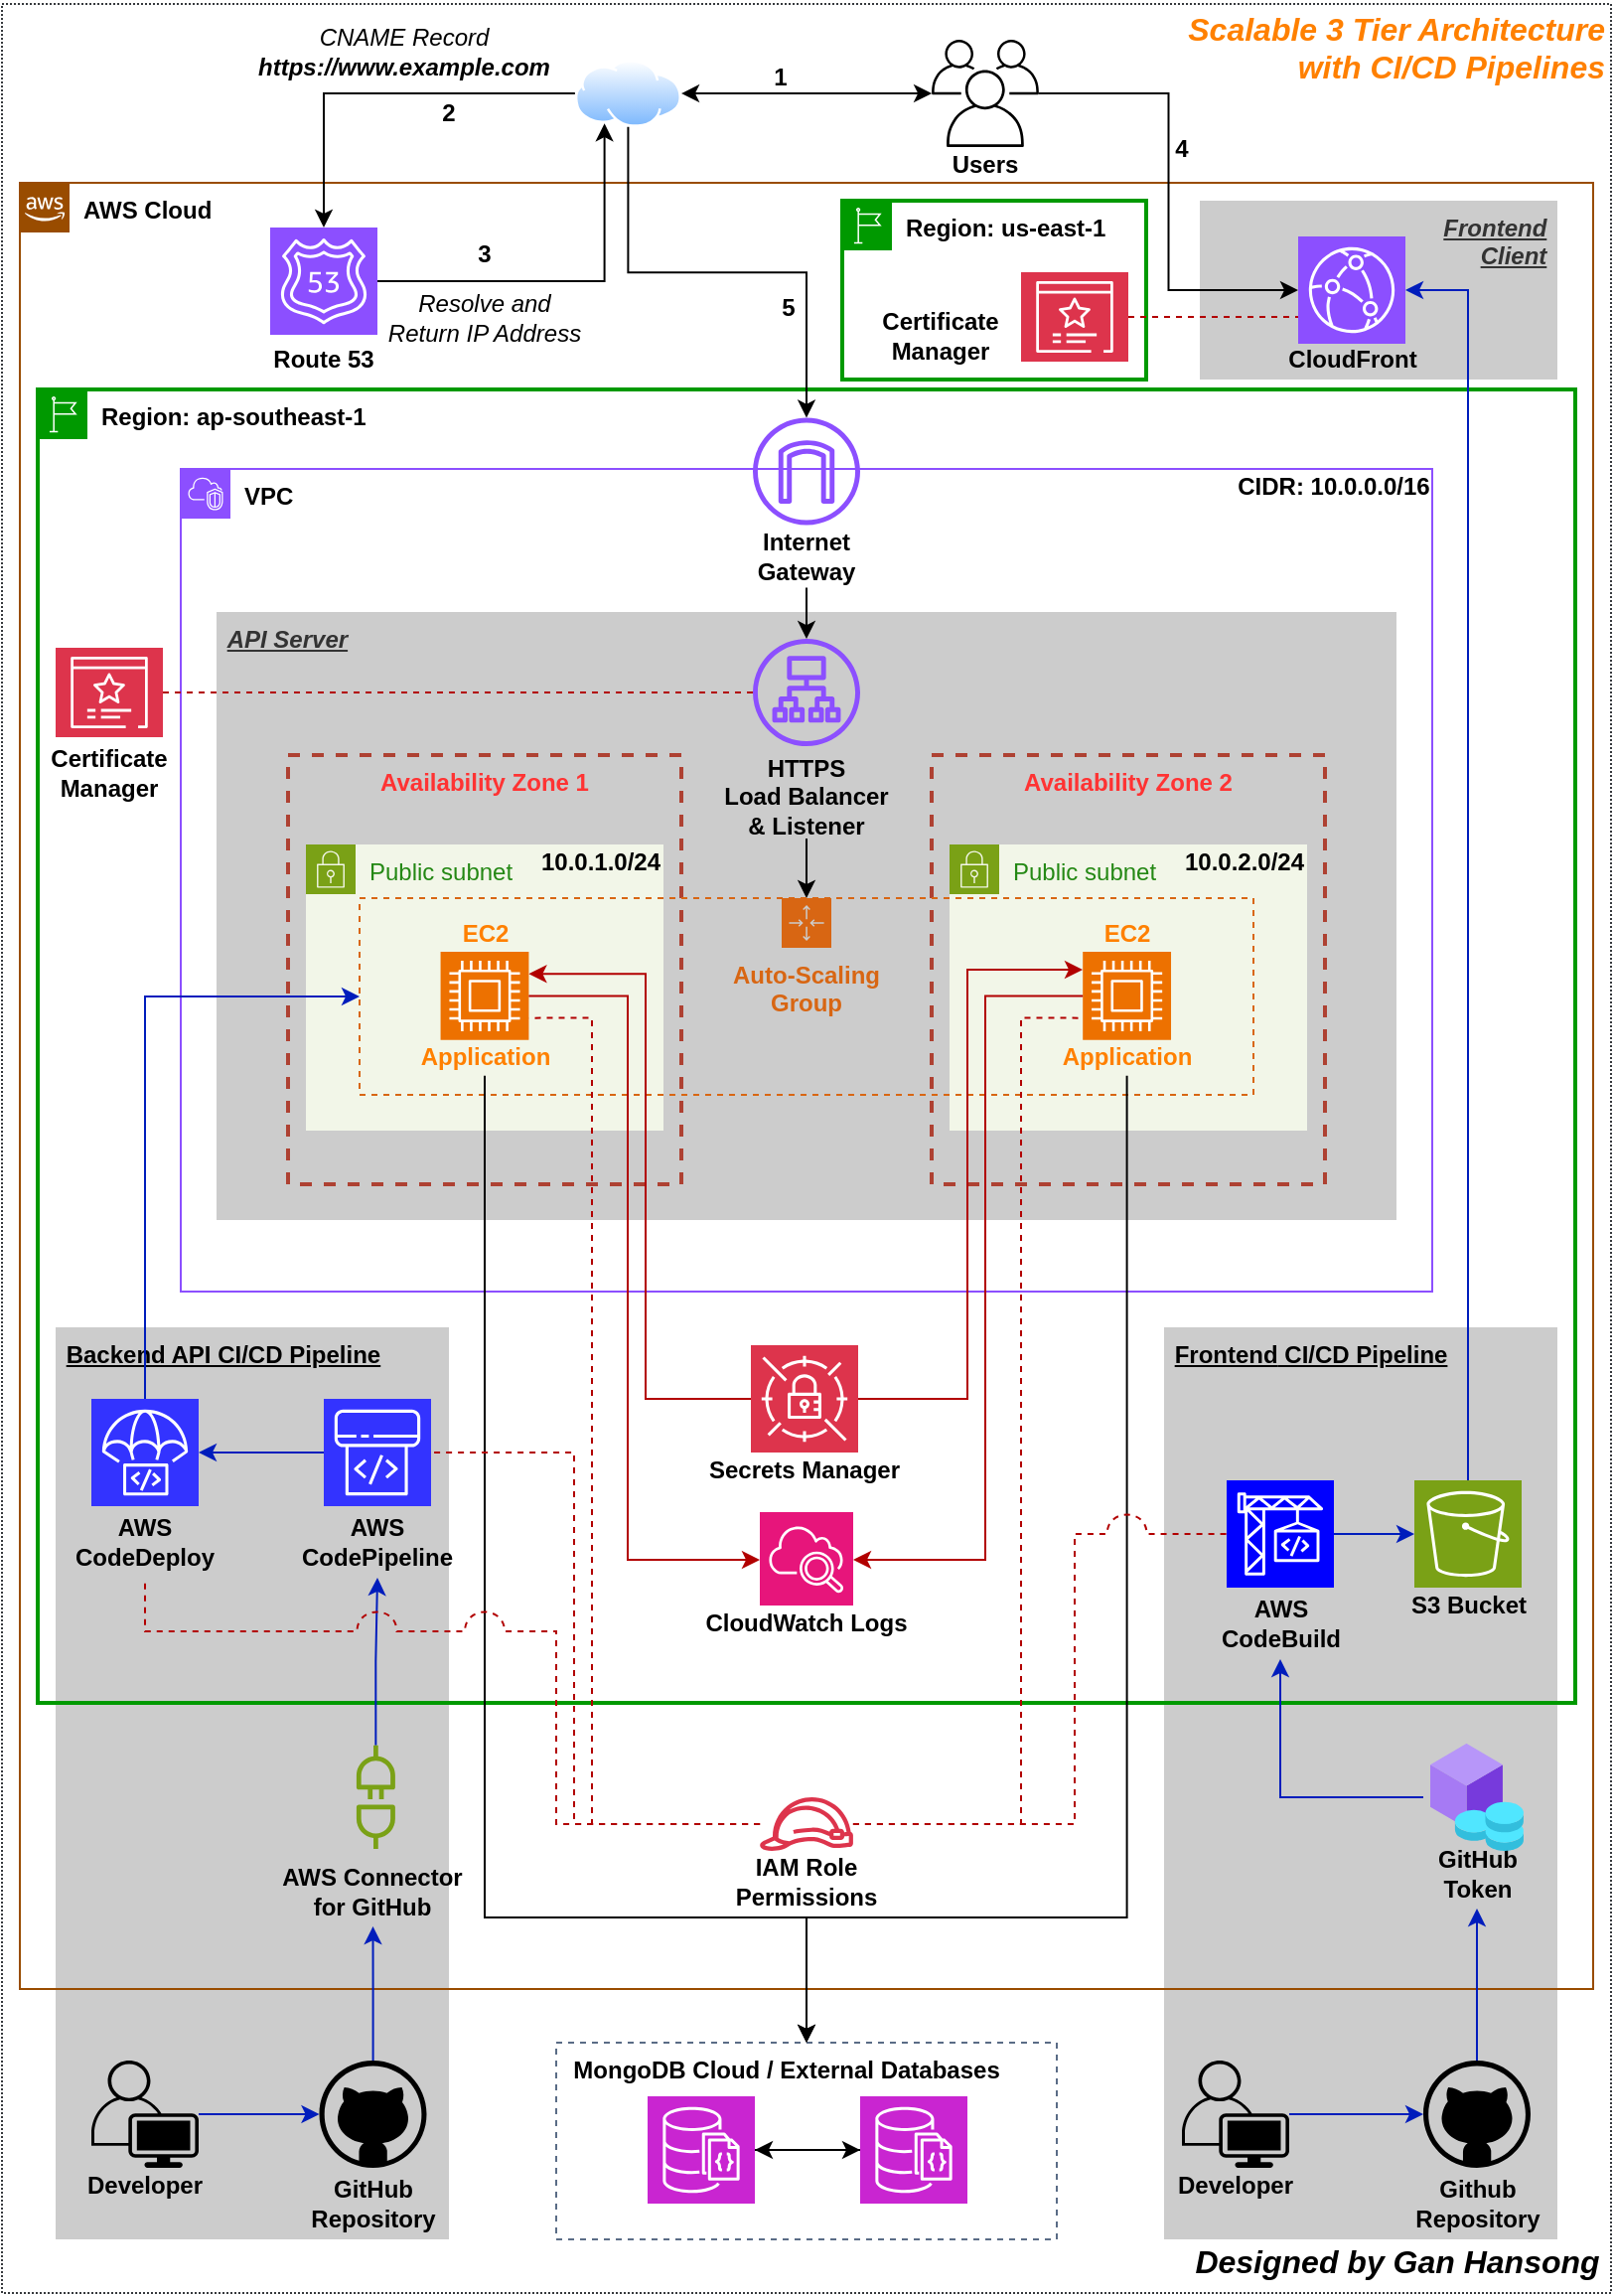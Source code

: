 <mxfile version="27.0.5">
  <diagram id="RGr1q8CzV36uV8QbhTsL" name="Page-1">
    <mxGraphModel dx="1678" dy="989" grid="1" gridSize="9" guides="1" tooltips="1" connect="1" arrows="1" fold="1" page="1" pageScale="1" pageWidth="827" pageHeight="1169" math="0" shadow="0">
      <root>
        <mxCell id="0" />
        <mxCell id="1" parent="0" />
        <mxCell id="9l5MyErOC5hDp67ZGdWm-204" value="" style="rounded=0;whiteSpace=wrap;html=1;container=0;movable=1;resizable=1;rotatable=1;deletable=1;editable=1;locked=0;connectable=1;fillStyle=auto;fillColor=none;strokeColor=#36393d;dashed=1;dashPattern=1 1;" parent="1" vertex="1">
          <mxGeometry x="9" y="9" width="810" height="1152" as="geometry" />
        </mxCell>
        <mxCell id="DDoYbjtW6jiePf0yL-Tp-22" value="&lt;font color=&quot;#000000&quot;&gt;&lt;b&gt;&amp;nbsp;&lt;u style=&quot;&quot;&gt;Backend API&amp;nbsp;CI/CD Pipeline&lt;/u&gt;&lt;/b&gt;&lt;/font&gt;" style="fillColor=#CCCCCC;strokeColor=none;dashed=1;verticalAlign=top;fontStyle=0;fontColor=#333333;whiteSpace=wrap;html=1;align=left;movable=1;resizable=1;rotatable=1;deletable=1;editable=1;locked=0;connectable=1;container=0;" parent="1" vertex="1">
          <mxGeometry x="36" y="675" width="198" height="459" as="geometry" />
        </mxCell>
        <mxCell id="lIYTELbDc3b-W6d0zbWA-1" value="&lt;font color=&quot;#000000&quot;&gt;&lt;b&gt;&amp;nbsp;&lt;u&gt;Frontend&lt;/u&gt;&lt;u style=&quot;&quot;&gt;&amp;nbsp;CI/CD Pipeline&lt;/u&gt;&lt;/b&gt;&lt;/font&gt;" style="fillColor=#CCCCCC;strokeColor=none;dashed=1;verticalAlign=top;fontStyle=0;fontColor=#333333;whiteSpace=wrap;html=1;align=left;movable=1;resizable=1;rotatable=1;deletable=1;editable=1;locked=0;connectable=1;container=0;" parent="1" vertex="1">
          <mxGeometry x="594" y="675" width="198" height="459" as="geometry" />
        </mxCell>
        <mxCell id="DDoYbjtW6jiePf0yL-Tp-43" value="" style="fillColor=#CCCCCC;strokeColor=none;dashed=1;verticalAlign=top;fontStyle=2;whiteSpace=wrap;html=1;align=right;fillStyle=auto;fontColor=#333333;" parent="1" vertex="1">
          <mxGeometry x="612" y="108" width="126" height="90" as="geometry" />
        </mxCell>
        <mxCell id="9l5MyErOC5hDp67ZGdWm-1" value="&lt;b&gt;AWS Cloud&lt;/b&gt;" style="points=[[0,0],[0.25,0],[0.5,0],[0.75,0],[1,0],[1,0.25],[1,0.5],[1,0.75],[1,1],[0.75,1],[0.5,1],[0.25,1],[0,1],[0,0.75],[0,0.5],[0,0.25]];outlineConnect=0;html=1;whiteSpace=wrap;fontSize=12;fontStyle=0;container=0;pointerEvents=0;collapsible=0;recursiveResize=0;shape=mxgraph.aws4.group;grIcon=mxgraph.aws4.group_aws_cloud_alt;verticalAlign=top;align=left;spacingLeft=30;dashed=0;movable=1;resizable=1;rotatable=1;deletable=1;editable=1;locked=0;connectable=1;fillColor=none;strokeColor=#994C00;" parent="1" vertex="1">
          <mxGeometry x="18" y="99" width="792" height="909" as="geometry" />
        </mxCell>
        <mxCell id="dMzQxBgSghUDjkBfiONM-5" value="&lt;b style=&quot;&quot;&gt;&lt;font&gt;&amp;nbsp;&lt;u&gt;API Server&lt;/u&gt;&lt;/font&gt;&lt;/b&gt;" style="fillColor=#CCCCCC;strokeColor=none;dashed=1;verticalAlign=top;fontStyle=2;whiteSpace=wrap;html=1;align=left;fillStyle=auto;fontColor=#333333;" parent="1" vertex="1">
          <mxGeometry x="117" y="315" width="594" height="306" as="geometry" />
        </mxCell>
        <mxCell id="dMzQxBgSghUDjkBfiONM-1" value="&lt;b&gt;&lt;u&gt;Frontend&lt;/u&gt;&amp;nbsp;&lt;br&gt;&lt;u&gt;Client&lt;/u&gt;&amp;nbsp;&lt;/b&gt;" style="fillColor=#CCCCCC;strokeColor=none;dashed=1;verticalAlign=top;fontStyle=2;whiteSpace=wrap;html=1;align=right;fillStyle=auto;fontColor=#333333;" parent="1" vertex="1">
          <mxGeometry x="738" y="108" width="54" height="90" as="geometry" />
        </mxCell>
        <mxCell id="9l5MyErOC5hDp67ZGdWm-5" value="&lt;b&gt;&lt;font color=&quot;#ff3333&quot;&gt;Availability Zone 1&lt;/font&gt;&lt;/b&gt;" style="dashed=1;verticalAlign=top;fontStyle=0;whiteSpace=wrap;html=1;strokeWidth=2;movable=1;resizable=1;rotatable=1;deletable=1;editable=1;locked=0;connectable=1;fillColor=none;strokeColor=#ae4132;fontColor=#FF1414;container=0;" parent="1" vertex="1">
          <mxGeometry x="153" y="387" width="198" height="216" as="geometry" />
        </mxCell>
        <mxCell id="9l5MyErOC5hDp67ZGdWm-26" value="&lt;b&gt;&lt;font color=&quot;#ff3333&quot;&gt;Availability Zone 2&lt;/font&gt;&lt;/b&gt;" style="dashed=1;verticalAlign=top;fontStyle=0;whiteSpace=wrap;html=1;strokeWidth=2;movable=1;resizable=1;rotatable=1;deletable=1;editable=1;locked=0;connectable=1;fillColor=none;strokeColor=#ae4132;fontColor=#FF1414;container=0;" parent="1" vertex="1">
          <mxGeometry x="477" y="387" width="198" height="216" as="geometry" />
        </mxCell>
        <mxCell id="9l5MyErOC5hDp67ZGdWm-3" value="&lt;b&gt;Region: ap-southeast-1&lt;/b&gt;" style="points=[[0,0],[0.25,0],[0.5,0],[0.75,0],[1,0],[1,0.25],[1,0.5],[1,0.75],[1,1],[0.75,1],[0.5,1],[0.25,1],[0,1],[0,0.75],[0,0.5],[0,0.25]];outlineConnect=0;html=1;whiteSpace=wrap;fontSize=12;fontStyle=0;container=0;pointerEvents=0;collapsible=0;recursiveResize=0;shape=mxgraph.aws4.group;grIcon=mxgraph.aws4.group_region;fillColor=none;verticalAlign=top;align=left;spacingLeft=30;strokeWidth=2;movable=1;resizable=1;rotatable=1;deletable=1;editable=1;locked=0;connectable=1;strokeColor=#009900;gradientColor=none;" parent="1" vertex="1">
          <mxGeometry x="27" y="203" width="774" height="661" as="geometry" />
        </mxCell>
        <mxCell id="9l5MyErOC5hDp67ZGdWm-76" value="&lt;i&gt;CNAME Record&lt;br&gt;&lt;b&gt;https://www.example.com&lt;/b&gt;&lt;/i&gt;" style="text;html=1;align=center;verticalAlign=middle;whiteSpace=wrap;rounded=0;container=0;" parent="1" vertex="1">
          <mxGeometry x="135" y="18" width="153" height="30" as="geometry" />
        </mxCell>
        <mxCell id="9l5MyErOC5hDp67ZGdWm-82" value="&lt;div&gt;&lt;i style=&quot;background-color: initial;&quot;&gt;&lt;span style=&quot;font-weight: normal;&quot;&gt;Resolve and Return&lt;/span&gt;&lt;/i&gt;&lt;i style=&quot;background-color: initial;&quot;&gt;&lt;span style=&quot;font-weight: normal;&quot;&gt;&amp;nbsp;IP Address&lt;/span&gt;&lt;/i&gt;&lt;/div&gt;" style="text;html=1;align=center;verticalAlign=middle;whiteSpace=wrap;rounded=0;fontStyle=1;container=0;" parent="1" vertex="1">
          <mxGeometry x="198" y="153" width="108" height="27" as="geometry" />
        </mxCell>
        <mxCell id="9l5MyErOC5hDp67ZGdWm-83" value="" style="sketch=0;outlineConnect=0;fontColor=#232F3E;gradientColor=none;fillColor=#8C4FFF;strokeColor=none;dashed=0;verticalLabelPosition=bottom;verticalAlign=top;align=center;html=1;fontSize=12;fontStyle=0;aspect=fixed;pointerEvents=1;shape=mxgraph.aws4.internet_gateway;container=0;" parent="1" vertex="1">
          <mxGeometry x="387" y="217.25" width="54" height="54" as="geometry" />
        </mxCell>
        <mxCell id="9l5MyErOC5hDp67ZGdWm-89" value="&lt;b&gt;1&lt;/b&gt;" style="text;html=1;align=center;verticalAlign=middle;whiteSpace=wrap;rounded=0;container=0;" parent="1" vertex="1">
          <mxGeometry x="391.5" y="37.13" width="18" height="18" as="geometry" />
        </mxCell>
        <mxCell id="9l5MyErOC5hDp67ZGdWm-90" value="&lt;span&gt;2&lt;/span&gt;" style="text;html=1;align=center;verticalAlign=middle;whiteSpace=wrap;rounded=0;fontStyle=1;container=0;" parent="1" vertex="1">
          <mxGeometry x="225" y="55.13" width="18" height="18" as="geometry" />
        </mxCell>
        <mxCell id="9l5MyErOC5hDp67ZGdWm-93" value="&lt;span&gt;3&lt;/span&gt;" style="text;html=1;align=center;verticalAlign=middle;whiteSpace=wrap;rounded=0;fontStyle=1;container=0;" parent="1" vertex="1">
          <mxGeometry x="243" y="126" width="18" height="18" as="geometry" />
        </mxCell>
        <mxCell id="DDoYbjtW6jiePf0yL-Tp-40" style="edgeStyle=orthogonalEdgeStyle;rounded=0;orthogonalLoop=1;jettySize=auto;html=1;" parent="1" source="9l5MyErOC5hDp67ZGdWm-94" target="9l5MyErOC5hDp67ZGdWm-51" edge="1">
          <mxGeometry relative="1" as="geometry" />
        </mxCell>
        <mxCell id="9l5MyErOC5hDp67ZGdWm-94" value="&lt;b&gt;Internet Gateway&lt;/b&gt;" style="text;html=1;align=center;verticalAlign=middle;whiteSpace=wrap;rounded=0;container=0;" parent="1" vertex="1">
          <mxGeometry x="387" y="271.25" width="54" height="31.5" as="geometry" />
        </mxCell>
        <mxCell id="9l5MyErOC5hDp67ZGdWm-4" value="&lt;b&gt;&lt;font color=&quot;#000000&quot;&gt;VPC&lt;/font&gt;&lt;/b&gt;" style="points=[[0,0],[0.25,0],[0.5,0],[0.75,0],[1,0],[1,0.25],[1,0.5],[1,0.75],[1,1],[0.75,1],[0.5,1],[0.25,1],[0,1],[0,0.75],[0,0.5],[0,0.25]];outlineConnect=0;gradientColor=none;html=1;whiteSpace=wrap;fontSize=12;fontStyle=0;container=0;pointerEvents=0;collapsible=0;recursiveResize=0;shape=mxgraph.aws4.group;grIcon=mxgraph.aws4.group_vpc2;strokeColor=#8C4FFF;fillColor=none;verticalAlign=top;align=left;spacingLeft=30;fontColor=#AAB7B8;dashed=0;movable=1;resizable=1;rotatable=1;deletable=1;editable=1;locked=0;connectable=1;" parent="1" vertex="1">
          <mxGeometry x="99" y="243" width="630" height="414" as="geometry" />
        </mxCell>
        <mxCell id="9l5MyErOC5hDp67ZGdWm-111" value="Scalable 3 Tier Architecture&#xa;with CI/CD Pipelines" style="text;strokeColor=none;fillColor=none;fontSize=16;fontStyle=3;verticalAlign=middle;align=right;horizontal=1;fontColor=#FF8000;spacing=0;container=0;" parent="1" vertex="1">
          <mxGeometry x="609" y="7.5" width="207" height="45" as="geometry" />
        </mxCell>
        <mxCell id="9l5MyErOC5hDp67ZGdWm-135" value="&lt;font style=&quot;font-size: 16px;&quot;&gt;&lt;span&gt;Designed by Gan Hansong&lt;/span&gt;&lt;/font&gt;" style="text;strokeColor=none;fillColor=none;html=1;fontSize=24;fontStyle=3;verticalAlign=middle;align=center;horizontal=1;fontColor=#000000;container=0;" parent="1" vertex="1">
          <mxGeometry x="621" y="1134" width="179" height="18" as="geometry" />
        </mxCell>
        <mxCell id="awxrI2OAlqIDWaY-2wJy-4" style="edgeStyle=orthogonalEdgeStyle;rounded=0;orthogonalLoop=1;jettySize=auto;html=1;" parent="1" source="awxrI2OAlqIDWaY-2wJy-2" target="9l5MyErOC5hDp67ZGdWm-7" edge="1">
          <mxGeometry relative="1" as="geometry" />
        </mxCell>
        <mxCell id="nWbVi_MvGGUtivNAOGYK-14" style="edgeStyle=orthogonalEdgeStyle;rounded=0;orthogonalLoop=1;jettySize=auto;html=1;exitX=0.5;exitY=1;exitDx=0;exitDy=0;" parent="1" source="awxrI2OAlqIDWaY-2wJy-2" target="9l5MyErOC5hDp67ZGdWm-83" edge="1">
          <mxGeometry relative="1" as="geometry" />
        </mxCell>
        <mxCell id="awxrI2OAlqIDWaY-2wJy-2" value="" style="image;aspect=fixed;perimeter=ellipsePerimeter;html=1;align=center;shadow=0;dashed=0;spacingTop=3;image=img/lib/active_directory/internet_cloud.svg;container=0;" parent="1" vertex="1">
          <mxGeometry x="297.43" y="37.13" width="53.57" height="33.75" as="geometry" />
        </mxCell>
        <mxCell id="9l5MyErOC5hDp67ZGdWm-7" value="" style="sketch=0;points=[[0,0,0],[0.25,0,0],[0.5,0,0],[0.75,0,0],[1,0,0],[0,1,0],[0.25,1,0],[0.5,1,0],[0.75,1,0],[1,1,0],[0,0.25,0],[0,0.5,0],[0,0.75,0],[1,0.25,0],[1,0.5,0],[1,0.75,0]];outlineConnect=0;fontColor=#232F3E;fillColor=#8C4FFF;strokeColor=#ffffff;dashed=0;verticalLabelPosition=bottom;verticalAlign=top;align=center;html=1;fontSize=12;fontStyle=0;aspect=fixed;shape=mxgraph.aws4.resourceIcon;resIcon=mxgraph.aws4.route_53;movable=1;resizable=1;rotatable=1;deletable=1;editable=1;locked=0;connectable=1;container=0;" parent="1" vertex="1">
          <mxGeometry x="144" y="121.5" width="54" height="54" as="geometry" />
        </mxCell>
        <mxCell id="awxrI2OAlqIDWaY-2wJy-13" style="edgeStyle=orthogonalEdgeStyle;rounded=0;orthogonalLoop=1;jettySize=auto;html=1;entryX=0.25;entryY=1;entryDx=0;entryDy=0;" parent="1" source="9l5MyErOC5hDp67ZGdWm-7" target="awxrI2OAlqIDWaY-2wJy-2" edge="1">
          <mxGeometry relative="1" as="geometry">
            <Array as="points">
              <mxPoint x="312" y="149" />
            </Array>
          </mxGeometry>
        </mxCell>
        <mxCell id="kAW7RROQb9aO1hHLbgNy-2" style="edgeStyle=orthogonalEdgeStyle;rounded=0;orthogonalLoop=1;jettySize=auto;html=1;endArrow=classic;endFill=1;startArrow=classic;startFill=1;" parent="1" source="9l5MyErOC5hDp67ZGdWm-9" target="awxrI2OAlqIDWaY-2wJy-2" edge="1">
          <mxGeometry relative="1" as="geometry" />
        </mxCell>
        <mxCell id="9l5MyErOC5hDp67ZGdWm-9" value="" style="sketch=0;outlineConnect=0;dashed=0;verticalLabelPosition=bottom;verticalAlign=top;align=center;html=1;fontSize=12;fontStyle=1;aspect=fixed;shape=mxgraph.aws4.illustration_users;pointerEvents=1;fillStyle=solid;container=0;fillColor=#000000;" parent="1" vertex="1">
          <mxGeometry x="477" y="27.01" width="54" height="54" as="geometry" />
        </mxCell>
        <mxCell id="awxrI2OAlqIDWaY-2wJy-14" value="&lt;b&gt;Users&lt;/b&gt;" style="text;html=1;align=center;verticalAlign=middle;whiteSpace=wrap;rounded=0;container=0;" parent="1" vertex="1">
          <mxGeometry x="486" y="76.51" width="36" height="27" as="geometry" />
        </mxCell>
        <mxCell id="9l5MyErOC5hDp67ZGdWm-74" value="&lt;b&gt;Route 53&lt;/b&gt;" style="text;html=1;align=center;verticalAlign=middle;whiteSpace=wrap;rounded=0;container=0;" parent="1" vertex="1">
          <mxGeometry x="144" y="177" width="54" height="21" as="geometry" />
        </mxCell>
        <mxCell id="9l5MyErOC5hDp67ZGdWm-51" value="" style="sketch=0;outlineConnect=0;fontColor=#232F3E;gradientColor=none;fillColor=#8C4FFF;strokeColor=none;dashed=0;verticalLabelPosition=bottom;verticalAlign=top;align=center;html=1;fontSize=12;fontStyle=0;aspect=fixed;pointerEvents=1;shape=mxgraph.aws4.application_load_balancer;container=0;" parent="1" vertex="1">
          <mxGeometry x="387" y="328.5" width="54" height="54" as="geometry" />
        </mxCell>
        <mxCell id="nWbVi_MvGGUtivNAOGYK-12" style="edgeStyle=orthogonalEdgeStyle;rounded=0;orthogonalLoop=1;jettySize=auto;html=1;entryX=0.5;entryY=0;entryDx=0;entryDy=0;" parent="1" source="9l5MyErOC5hDp67ZGdWm-59" target="9l5MyErOC5hDp67ZGdWm-43" edge="1">
          <mxGeometry relative="1" as="geometry" />
        </mxCell>
        <mxCell id="9l5MyErOC5hDp67ZGdWm-59" value="&lt;b&gt;HTTPS&lt;br&gt;Load Balancer&lt;br&gt;&amp;amp; Listener&lt;/b&gt;" style="text;html=1;align=center;verticalAlign=middle;whiteSpace=wrap;rounded=0;movable=1;resizable=1;rotatable=1;deletable=1;editable=1;locked=0;connectable=1;container=0;" parent="1" vertex="1">
          <mxGeometry x="369" y="387" width="90" height="42" as="geometry" />
        </mxCell>
        <mxCell id="nWbVi_MvGGUtivNAOGYK-15" value="" style="sketch=0;points=[[0,0,0],[0.25,0,0],[0.5,0,0],[0.75,0,0],[1,0,0],[0,1,0],[0.25,1,0],[0.5,1,0],[0.75,1,0],[1,1,0],[0,0.25,0],[0,0.5,0],[0,0.75,0],[1,0.25,0],[1,0.5,0],[1,0.75,0]];outlineConnect=0;fontColor=#232F3E;fillColor=#8C4FFF;strokeColor=#ffffff;dashed=0;verticalLabelPosition=bottom;verticalAlign=top;align=center;html=1;fontSize=12;fontStyle=0;aspect=fixed;shape=mxgraph.aws4.resourceIcon;resIcon=mxgraph.aws4.cloudfront;" parent="1" vertex="1">
          <mxGeometry x="661.5" y="126" width="54" height="54" as="geometry" />
        </mxCell>
        <mxCell id="nWbVi_MvGGUtivNAOGYK-16" value="&lt;b&gt;CloudFront&lt;/b&gt;" style="text;html=1;align=center;verticalAlign=middle;whiteSpace=wrap;rounded=0;container=0;" parent="1" vertex="1">
          <mxGeometry x="652.5" y="178.5" width="72" height="18" as="geometry" />
        </mxCell>
        <mxCell id="nWbVi_MvGGUtivNAOGYK-20" value="" style="sketch=0;points=[[0,0,0],[0.25,0,0],[0.5,0,0],[0.75,0,0],[1,0,0],[0,1,0],[0.25,1,0],[0.5,1,0],[0.75,1,0],[1,1,0],[0,0.25,0],[0,0.5,0],[0,0.75,0],[1,0.25,0],[1,0.5,0],[1,0.75,0]];outlineConnect=0;fontColor=#232F3E;fillColor=#DD344C;strokeColor=#ffffff;dashed=0;verticalLabelPosition=bottom;verticalAlign=top;align=center;html=1;fontSize=12;fontStyle=0;aspect=fixed;shape=mxgraph.aws4.resourceIcon;resIcon=mxgraph.aws4.secrets_manager;" parent="1" vertex="1">
          <mxGeometry x="386" y="684" width="54" height="54" as="geometry" />
        </mxCell>
        <mxCell id="nWbVi_MvGGUtivNAOGYK-30" value="&lt;b&gt;&lt;font color=&quot;#000000&quot;&gt;&amp;nbsp; MongoDB Cloud / External Databases&lt;/font&gt;&lt;/b&gt;" style="fillColor=none;strokeColor=#5A6C86;dashed=1;verticalAlign=top;fontStyle=0;fontColor=#5A6C86;whiteSpace=wrap;html=1;align=left;" parent="1" vertex="1">
          <mxGeometry x="288" y="1035" width="252" height="99" as="geometry" />
        </mxCell>
        <mxCell id="DDoYbjtW6jiePf0yL-Tp-24" style="edgeStyle=orthogonalEdgeStyle;rounded=0;orthogonalLoop=1;jettySize=auto;html=1;" parent="1" source="UvoUwvvqU9sCTcPaqagd-1" target="UvoUwvvqU9sCTcPaqagd-2" edge="1">
          <mxGeometry relative="1" as="geometry" />
        </mxCell>
        <mxCell id="UvoUwvvqU9sCTcPaqagd-1" value="" style="sketch=0;points=[[0,0,0],[0.25,0,0],[0.5,0,0],[0.75,0,0],[1,0,0],[0,1,0],[0.25,1,0],[0.5,1,0],[0.75,1,0],[1,1,0],[0,0.25,0],[0,0.5,0],[0,0.75,0],[1,0.25,0],[1,0.5,0],[1,0.75,0]];outlineConnect=0;fontColor=#232F3E;fillColor=#C925D1;strokeColor=#ffffff;dashed=0;verticalLabelPosition=bottom;verticalAlign=top;align=center;html=1;fontSize=12;fontStyle=0;aspect=fixed;shape=mxgraph.aws4.resourceIcon;resIcon=mxgraph.aws4.documentdb_with_mongodb_compatibility;" parent="1" vertex="1">
          <mxGeometry x="334" y="1062" width="54" height="54" as="geometry" />
        </mxCell>
        <mxCell id="UvoUwvvqU9sCTcPaqagd-2" value="" style="sketch=0;points=[[0,0,0],[0.25,0,0],[0.5,0,0],[0.75,0,0],[1,0,0],[0,1,0],[0.25,1,0],[0.5,1,0],[0.75,1,0],[1,1,0],[0,0.25,0],[0,0.5,0],[0,0.75,0],[1,0.25,0],[1,0.5,0],[1,0.75,0]];outlineConnect=0;fontColor=#232F3E;fillColor=#C925D1;strokeColor=#ffffff;dashed=0;verticalLabelPosition=bottom;verticalAlign=top;align=center;html=1;fontSize=12;fontStyle=0;aspect=fixed;shape=mxgraph.aws4.resourceIcon;resIcon=mxgraph.aws4.documentdb_with_mongodb_compatibility;" parent="1" vertex="1">
          <mxGeometry x="441" y="1062" width="54" height="54" as="geometry" />
        </mxCell>
        <mxCell id="DDoYbjtW6jiePf0yL-Tp-10" value="" style="sketch=0;points=[[0,0,0],[0.25,0,0],[0.5,0,0],[0.75,0,0],[1,0,0],[0,1,0],[0.25,1,0],[0.5,1,0],[0.75,1,0],[1,1,0],[0,0.25,0],[0,0.5,0],[0,0.75,0],[1,0.25,0],[1,0.5,0],[1,0.75,0]];outlineConnect=0;fontColor=#232F3E;fillColor=#3333FF;strokeColor=#ffffff;dashed=0;verticalLabelPosition=bottom;verticalAlign=top;align=center;html=1;fontSize=12;fontStyle=0;aspect=fixed;shape=mxgraph.aws4.resourceIcon;resIcon=mxgraph.aws4.codedeploy;" parent="1" vertex="1">
          <mxGeometry x="54" y="711" width="54" height="54" as="geometry" />
        </mxCell>
        <mxCell id="DDoYbjtW6jiePf0yL-Tp-14" value="&lt;b&gt;AWS CodePipeline&lt;/b&gt;" style="text;html=1;align=center;verticalAlign=middle;whiteSpace=wrap;rounded=0;movable=1;resizable=1;rotatable=1;deletable=1;editable=1;locked=0;connectable=1;container=0;" parent="1" vertex="1">
          <mxGeometry x="162" y="765" width="72" height="36" as="geometry" />
        </mxCell>
        <mxCell id="DDoYbjtW6jiePf0yL-Tp-15" value="&lt;b&gt;AWS CodeDeploy&lt;/b&gt;" style="text;html=1;align=center;verticalAlign=middle;whiteSpace=wrap;rounded=0;movable=1;resizable=1;rotatable=1;deletable=1;editable=1;locked=0;connectable=1;container=0;" parent="1" vertex="1">
          <mxGeometry x="45" y="765" width="72" height="36" as="geometry" />
        </mxCell>
        <mxCell id="DDoYbjtW6jiePf0yL-Tp-21" style="edgeStyle=orthogonalEdgeStyle;rounded=0;orthogonalLoop=1;jettySize=auto;html=1;fillColor=#0050ef;strokeColor=#001DBC;" parent="1" source="DDoYbjtW6jiePf0yL-Tp-8" target="DDoYbjtW6jiePf0yL-Tp-10" edge="1">
          <mxGeometry relative="1" as="geometry" />
        </mxCell>
        <mxCell id="DDoYbjtW6jiePf0yL-Tp-8" value="" style="sketch=0;points=[[0,0,0],[0.25,0,0],[0.5,0,0],[0.75,0,0],[1,0,0],[0,1,0],[0.25,1,0],[0.5,1,0],[0.75,1,0],[1,1,0],[0,0.25,0],[0,0.5,0],[0,0.75,0],[1,0.25,0],[1,0.5,0],[1,0.75,0]];outlineConnect=0;fillColor=#3333FF;strokeColor=#FFFFFF;dashed=0;verticalLabelPosition=bottom;verticalAlign=top;align=center;html=1;fontSize=12;fontStyle=0;aspect=fixed;shape=mxgraph.aws4.resourceIcon;resIcon=mxgraph.aws4.codepipeline;" parent="1" vertex="1">
          <mxGeometry x="171" y="711" width="54" height="54" as="geometry" />
        </mxCell>
        <mxCell id="nWbVi_MvGGUtivNAOGYK-23" value="&lt;b&gt;Secrets&amp;nbsp;&lt;/b&gt;&lt;b style=&quot;background-color: initial;&quot;&gt;Manager&lt;/b&gt;" style="text;html=1;align=center;verticalAlign=middle;whiteSpace=wrap;rounded=0;movable=1;resizable=1;rotatable=1;deletable=1;editable=1;locked=0;connectable=1;container=0;" parent="1" vertex="1">
          <mxGeometry x="359" y="738" width="108" height="18" as="geometry" />
        </mxCell>
        <mxCell id="DDoYbjtW6jiePf0yL-Tp-19" style="edgeStyle=orthogonalEdgeStyle;rounded=0;orthogonalLoop=1;jettySize=auto;html=1;entryX=0;entryY=0.5;entryDx=0;entryDy=0;entryPerimeter=0;fillColor=#0050ef;strokeColor=#001DBC;" parent="1" source="DDoYbjtW6jiePf0yL-Tp-3" target="DDoYbjtW6jiePf0yL-Tp-6" edge="1">
          <mxGeometry relative="1" as="geometry" />
        </mxCell>
        <mxCell id="DDoYbjtW6jiePf0yL-Tp-23" value="" style="group" parent="1" vertex="1" connectable="0">
          <mxGeometry x="162" y="432" width="504" height="144" as="geometry" />
        </mxCell>
        <mxCell id="9l5MyErOC5hDp67ZGdWm-27" value="Public subnet" style="points=[[0,0],[0.25,0],[0.5,0],[0.75,0],[1,0],[1,0.25],[1,0.5],[1,0.75],[1,1],[0.75,1],[0.5,1],[0.25,1],[0,1],[0,0.75],[0,0.5],[0,0.25]];outlineConnect=0;gradientColor=none;html=1;whiteSpace=wrap;fontSize=12;fontStyle=0;container=0;pointerEvents=0;collapsible=0;recursiveResize=0;shape=mxgraph.aws4.group;grIcon=mxgraph.aws4.group_security_group;grStroke=0;strokeColor=#7AA116;fillColor=#F2F6E8;verticalAlign=top;align=left;spacingLeft=30;fontColor=#248814;dashed=0;movable=1;resizable=1;rotatable=1;deletable=1;editable=1;locked=0;connectable=1;" parent="DDoYbjtW6jiePf0yL-Tp-23" vertex="1">
          <mxGeometry x="324" width="180" height="144" as="geometry" />
        </mxCell>
        <mxCell id="9l5MyErOC5hDp67ZGdWm-71" value="" style="group;movable=1;resizable=1;rotatable=1;deletable=1;editable=1;locked=0;connectable=1;" parent="DDoYbjtW6jiePf0yL-Tp-23" vertex="1" connectable="0">
          <mxGeometry width="180" height="144" as="geometry" />
        </mxCell>
        <mxCell id="9l5MyErOC5hDp67ZGdWm-18" value="Public subnet" style="points=[[0,0],[0.25,0],[0.5,0],[0.75,0],[1,0],[1,0.25],[1,0.5],[1,0.75],[1,1],[0.75,1],[0.5,1],[0.25,1],[0,1],[0,0.75],[0,0.5],[0,0.25]];outlineConnect=0;gradientColor=none;html=1;whiteSpace=wrap;fontSize=12;fontStyle=0;container=1;pointerEvents=0;collapsible=0;recursiveResize=0;shape=mxgraph.aws4.group;grIcon=mxgraph.aws4.group_security_group;grStroke=0;strokeColor=#7AA116;fillColor=#F2F6E8;verticalAlign=top;align=left;spacingLeft=30;fontColor=#248814;dashed=0;movable=0;resizable=0;rotatable=0;deletable=0;editable=0;locked=1;connectable=0;" parent="9l5MyErOC5hDp67ZGdWm-71" vertex="1">
          <mxGeometry width="180" height="144" as="geometry" />
        </mxCell>
        <mxCell id="xwJ10akdj0l3tbA_2JCs-2" value="&lt;b&gt;10.0.1.0/24&lt;/b&gt;" style="text;html=1;align=center;verticalAlign=middle;whiteSpace=wrap;rounded=0;" parent="9l5MyErOC5hDp67ZGdWm-71" vertex="1">
          <mxGeometry x="117" width="63" height="18" as="geometry" />
        </mxCell>
        <mxCell id="9l5MyErOC5hDp67ZGdWm-43" value="&lt;b&gt;Auto-Scaling&lt;br&gt;Group&lt;/b&gt;" style="points=[[0,0],[0.25,0],[0.5,0],[0.75,0],[1,0],[1,0.25],[1,0.5],[1,0.75],[1,1],[0.75,1],[0.5,1],[0.25,1],[0,1],[0,0.75],[0,0.5],[0,0.25]];outlineConnect=0;gradientColor=none;html=1;whiteSpace=wrap;fontSize=12;fontStyle=0;container=0;pointerEvents=0;collapsible=0;recursiveResize=0;shape=mxgraph.aws4.groupCenter;grIcon=mxgraph.aws4.group_auto_scaling_group;grStroke=1;strokeColor=#D86613;fillColor=none;verticalAlign=top;align=center;fontColor=#D86613;dashed=1;spacingTop=25;movable=1;resizable=1;rotatable=1;deletable=1;editable=1;locked=0;connectable=1;" parent="DDoYbjtW6jiePf0yL-Tp-23" vertex="1">
          <mxGeometry x="27" y="27" width="450" height="99" as="geometry" />
        </mxCell>
        <mxCell id="9l5MyErOC5hDp67ZGdWm-131" value="Application" style="text;html=1;align=center;verticalAlign=middle;whiteSpace=wrap;rounded=0;labelBackgroundColor=none;fontColor=#FF8000;fontStyle=1;movable=1;resizable=1;rotatable=1;deletable=1;editable=1;locked=0;connectable=1;container=0;" parent="DDoYbjtW6jiePf0yL-Tp-23" vertex="1">
          <mxGeometry x="54.692" y="98.42" width="70.615" height="18" as="geometry" />
        </mxCell>
        <mxCell id="9l5MyErOC5hDp67ZGdWm-133" value="EC2" style="text;html=1;align=center;verticalAlign=middle;whiteSpace=wrap;rounded=0;labelBackgroundColor=none;fontColor=#FF8000;fontStyle=1;movable=1;resizable=1;rotatable=1;deletable=1;editable=1;locked=0;connectable=1;container=0;" parent="DDoYbjtW6jiePf0yL-Tp-23" vertex="1">
          <mxGeometry x="77.537" y="36" width="24.923" height="18" as="geometry" />
        </mxCell>
        <mxCell id="9l5MyErOC5hDp67ZGdWm-134" value="" style="sketch=0;points=[[0,0,0],[0.25,0,0],[0.5,0,0],[0.75,0,0],[1,0,0],[0,1,0],[0.25,1,0],[0.5,1,0],[0.75,1,0],[1,1,0],[0,0.25,0],[0,0.5,0],[0,0.75,0],[1,0.25,0],[1,0.5,0],[1,0.75,0]];outlineConnect=0;fontColor=#232F3E;fillColor=#ED7100;strokeColor=#ffffff;dashed=0;verticalLabelPosition=bottom;verticalAlign=top;align=center;html=1;fontSize=12;fontStyle=0;aspect=fixed;shape=mxgraph.aws4.resourceIcon;resIcon=mxgraph.aws4.compute;movable=1;resizable=1;rotatable=1;deletable=1;editable=1;locked=0;connectable=1;container=0;" parent="DDoYbjtW6jiePf0yL-Tp-23" vertex="1">
          <mxGeometry x="67.787" y="54" width="44.42" height="44.42" as="geometry" />
        </mxCell>
        <mxCell id="9l5MyErOC5hDp67ZGdWm-126" value="Application" style="text;html=1;align=center;verticalAlign=middle;whiteSpace=wrap;rounded=0;labelBackgroundColor=none;fontColor=#FF8000;fontStyle=1;movable=1;resizable=1;rotatable=1;deletable=1;editable=1;locked=0;connectable=1;container=0;" parent="DDoYbjtW6jiePf0yL-Tp-23" vertex="1">
          <mxGeometry x="378.002" y="98.42" width="70.615" height="18" as="geometry" />
        </mxCell>
        <mxCell id="9l5MyErOC5hDp67ZGdWm-128" value="EC2" style="text;html=1;align=center;verticalAlign=middle;whiteSpace=wrap;rounded=0;labelBackgroundColor=none;fontColor=#FF8000;fontStyle=1;movable=1;resizable=1;rotatable=1;deletable=1;editable=1;locked=0;connectable=1;container=0;" parent="DDoYbjtW6jiePf0yL-Tp-23" vertex="1">
          <mxGeometry x="400.847" y="36" width="24.923" height="18" as="geometry" />
        </mxCell>
        <mxCell id="9l5MyErOC5hDp67ZGdWm-129" value="" style="sketch=0;points=[[0,0,0],[0.25,0,0],[0.5,0,0],[0.75,0,0],[1,0,0],[0,1,0],[0.25,1,0],[0.5,1,0],[0.75,1,0],[1,1,0],[0,0.25,0],[0,0.5,0],[0,0.75,0],[1,0.25,0],[1,0.5,0],[1,0.75,0]];outlineConnect=0;fontColor=#232F3E;fillColor=#ED7100;strokeColor=#ffffff;dashed=0;verticalLabelPosition=bottom;verticalAlign=top;align=center;html=1;fontSize=12;fontStyle=0;aspect=fixed;shape=mxgraph.aws4.resourceIcon;resIcon=mxgraph.aws4.compute;movable=1;resizable=1;rotatable=1;deletable=1;editable=1;locked=0;connectable=1;container=0;" parent="DDoYbjtW6jiePf0yL-Tp-23" vertex="1">
          <mxGeometry x="391.097" y="54" width="44.42" height="44.42" as="geometry" />
        </mxCell>
        <mxCell id="xwJ10akdj0l3tbA_2JCs-15" value="&lt;b&gt;10.0.2.0/24&lt;/b&gt;" style="text;html=1;align=center;verticalAlign=middle;whiteSpace=wrap;rounded=0;" parent="DDoYbjtW6jiePf0yL-Tp-23" vertex="1">
          <mxGeometry x="441" width="63" height="18" as="geometry" />
        </mxCell>
        <mxCell id="UvoUwvvqU9sCTcPaqagd-5" style="edgeStyle=orthogonalEdgeStyle;rounded=0;orthogonalLoop=1;jettySize=auto;html=1;strokeColor=#000000;" parent="1" source="9l5MyErOC5hDp67ZGdWm-126" target="nWbVi_MvGGUtivNAOGYK-30" edge="1">
          <mxGeometry relative="1" as="geometry">
            <Array as="points">
              <mxPoint x="575" y="972" />
              <mxPoint x="414" y="972" />
            </Array>
          </mxGeometry>
        </mxCell>
        <mxCell id="UvoUwvvqU9sCTcPaqagd-4" style="edgeStyle=orthogonalEdgeStyle;rounded=0;orthogonalLoop=1;jettySize=auto;html=1;strokeColor=#000000;" parent="1" source="9l5MyErOC5hDp67ZGdWm-131" target="nWbVi_MvGGUtivNAOGYK-30" edge="1">
          <mxGeometry relative="1" as="geometry">
            <Array as="points">
              <mxPoint x="252" y="972" />
              <mxPoint x="414" y="972" />
            </Array>
          </mxGeometry>
        </mxCell>
        <mxCell id="DDoYbjtW6jiePf0yL-Tp-25" style="edgeStyle=orthogonalEdgeStyle;rounded=0;orthogonalLoop=1;jettySize=auto;html=1;entryX=1;entryY=0.5;entryDx=0;entryDy=0;entryPerimeter=0;" parent="1" source="UvoUwvvqU9sCTcPaqagd-2" target="UvoUwvvqU9sCTcPaqagd-1" edge="1">
          <mxGeometry relative="1" as="geometry" />
        </mxCell>
        <mxCell id="DDoYbjtW6jiePf0yL-Tp-26" style="edgeStyle=orthogonalEdgeStyle;rounded=0;orthogonalLoop=1;jettySize=auto;html=1;entryX=0;entryY=0.5;entryDx=0;entryDy=0;strokeColor=#001DBC;fillColor=#0050ef;exitX=0.5;exitY=0;exitDx=0;exitDy=0;exitPerimeter=0;" parent="1" source="DDoYbjtW6jiePf0yL-Tp-10" target="9l5MyErOC5hDp67ZGdWm-43" edge="1">
          <mxGeometry relative="1" as="geometry" />
        </mxCell>
        <mxCell id="5dcYYv-eymgpeXZWAsFi-15" style="edgeStyle=orthogonalEdgeStyle;rounded=0;orthogonalLoop=1;jettySize=auto;html=1;jumpStyle=arc;jumpSize=20;strokeColor=#B20000;fillColor=#e51400;endArrow=none;startFill=0;dashed=1;" parent="1" source="DDoYbjtW6jiePf0yL-Tp-27" target="lIYTELbDc3b-W6d0zbWA-19" edge="1">
          <mxGeometry relative="1" as="geometry">
            <Array as="points">
              <mxPoint x="549" y="925" />
              <mxPoint x="549" y="779" />
            </Array>
          </mxGeometry>
        </mxCell>
        <mxCell id="DDoYbjtW6jiePf0yL-Tp-27" value="" style="sketch=0;outlineConnect=0;fontColor=#232F3E;gradientColor=none;fillColor=#DD344C;strokeColor=none;dashed=0;verticalLabelPosition=bottom;verticalAlign=top;align=center;html=1;fontSize=12;fontStyle=0;pointerEvents=1;shape=mxgraph.aws4.role;" parent="1" vertex="1">
          <mxGeometry x="387" y="911.45" width="54" height="27" as="geometry" />
        </mxCell>
        <mxCell id="DDoYbjtW6jiePf0yL-Tp-30" value="&lt;b&gt;IAM Role&lt;br&gt;Permissions&lt;/b&gt;" style="text;html=1;align=center;verticalAlign=middle;whiteSpace=wrap;rounded=0;movable=1;resizable=1;rotatable=1;deletable=1;editable=1;locked=0;connectable=1;container=0;" parent="1" vertex="1">
          <mxGeometry x="378" y="940.5" width="72" height="27" as="geometry" />
        </mxCell>
        <mxCell id="DDoYbjtW6jiePf0yL-Tp-35" style="edgeStyle=orthogonalEdgeStyle;rounded=0;orthogonalLoop=1;jettySize=auto;html=1;entryX=0;entryY=0.5;entryDx=0;entryDy=0;entryPerimeter=0;" parent="1" source="9l5MyErOC5hDp67ZGdWm-9" target="nWbVi_MvGGUtivNAOGYK-15" edge="1">
          <mxGeometry relative="1" as="geometry" />
        </mxCell>
        <mxCell id="DDoYbjtW6jiePf0yL-Tp-48" style="edgeStyle=orthogonalEdgeStyle;rounded=0;orthogonalLoop=1;jettySize=auto;html=1;entryX=1;entryY=0.25;entryDx=0;entryDy=0;entryPerimeter=0;strokeColor=#B20000;endArrow=classic;endFill=1;fillColor=#e51400;" parent="1" source="nWbVi_MvGGUtivNAOGYK-20" target="9l5MyErOC5hDp67ZGdWm-134" edge="1">
          <mxGeometry relative="1" as="geometry">
            <Array as="points">
              <mxPoint x="333" y="711" />
              <mxPoint x="333" y="497" />
            </Array>
          </mxGeometry>
        </mxCell>
        <mxCell id="lIYTELbDc3b-W6d0zbWA-36" style="edgeStyle=orthogonalEdgeStyle;rounded=0;orthogonalLoop=1;jettySize=auto;html=1;entryX=0.5;entryY=1;entryDx=0;entryDy=0;fillColor=#0050ef;strokeColor=#001DBC;" parent="1" source="DDoYbjtW6jiePf0yL-Tp-54" target="DDoYbjtW6jiePf0yL-Tp-14" edge="1">
          <mxGeometry relative="1" as="geometry" />
        </mxCell>
        <mxCell id="DDoYbjtW6jiePf0yL-Tp-54" value="" style="sketch=0;outlineConnect=0;fontColor=#232F3E;gradientColor=none;fillColor=#7AA116;strokeColor=none;dashed=0;verticalLabelPosition=bottom;verticalAlign=top;align=center;html=1;fontSize=12;fontStyle=0;aspect=fixed;pointerEvents=1;shape=mxgraph.aws4.connector;rotation=90;" parent="1" vertex="1">
          <mxGeometry x="171" y="901.71" width="52.4" height="19.48" as="geometry" />
        </mxCell>
        <mxCell id="DDoYbjtW6jiePf0yL-Tp-58" value="&lt;b&gt;AWS Connector for GitHub&lt;/b&gt;" style="text;html=1;align=center;verticalAlign=middle;whiteSpace=wrap;rounded=0;movable=1;resizable=1;rotatable=1;deletable=1;editable=1;locked=0;connectable=1;container=0;" parent="1" vertex="1">
          <mxGeometry x="148.49" y="940.5" width="94.51" height="36" as="geometry" />
        </mxCell>
        <mxCell id="DDoYbjtW6jiePf0yL-Tp-60" style="edgeStyle=orthogonalEdgeStyle;rounded=0;orthogonalLoop=1;jettySize=auto;html=1;exitX=1;exitY=0.5;exitDx=0;exitDy=0;exitPerimeter=0;strokeColor=#B20000;endArrow=classic;endFill=1;startArrow=none;startFill=0;fillColor=#e51400;" parent="1" source="nWbVi_MvGGUtivNAOGYK-20" edge="1">
          <mxGeometry relative="1" as="geometry">
            <Array as="points">
              <mxPoint x="495" y="711" />
              <mxPoint x="495" y="495" />
            </Array>
            <mxPoint x="553" y="495" as="targetPoint" />
          </mxGeometry>
        </mxCell>
        <mxCell id="9l5MyErOC5hDp67ZGdWm-319" value="&lt;b&gt;S3 Bucket&lt;/b&gt;" style="text;html=1;align=center;verticalAlign=middle;whiteSpace=wrap;rounded=0;movable=1;resizable=1;rotatable=1;deletable=1;editable=1;locked=0;connectable=1;container=0;" parent="1" vertex="1">
          <mxGeometry x="715.5" y="806" width="63" height="18" as="geometry" />
        </mxCell>
        <mxCell id="9l5MyErOC5hDp67ZGdWm-309" value="" style="sketch=0;points=[[0,0,0],[0.25,0,0],[0.5,0,0],[0.75,0,0],[1,0,0],[0,1,0],[0.25,1,0],[0.5,1,0],[0.75,1,0],[1,1,0],[0,0.25,0],[0,0.5,0],[0,0.75,0],[1,0.25,0],[1,0.5,0],[1,0.75,0]];outlineConnect=0;fontColor=#232F3E;fillColor=#7AA116;strokeColor=#ffffff;dashed=0;verticalLabelPosition=bottom;verticalAlign=top;align=center;html=1;fontSize=12;fontStyle=0;aspect=fixed;shape=mxgraph.aws4.resourceIcon;resIcon=mxgraph.aws4.s3;container=0;" parent="1" vertex="1">
          <mxGeometry x="720" y="752" width="54" height="54" as="geometry" />
        </mxCell>
        <mxCell id="lIYTELbDc3b-W6d0zbWA-6" value="" style="group" parent="1" vertex="1" connectable="0">
          <mxGeometry x="45" y="1044" width="72" height="72" as="geometry" />
        </mxCell>
        <mxCell id="DDoYbjtW6jiePf0yL-Tp-3" value="" style="points=[[0.35,0,0],[0.98,0.51,0],[1,0.71,0],[0.67,1,0],[0,0.795,0],[0,0.65,0]];verticalLabelPosition=bottom;sketch=0;html=1;verticalAlign=top;aspect=fixed;align=center;pointerEvents=1;shape=mxgraph.cisco19.user;strokeColor=#000000;fillColor=#000000;" parent="lIYTELbDc3b-W6d0zbWA-6" vertex="1">
          <mxGeometry x="9" width="54" height="54" as="geometry" />
        </mxCell>
        <mxCell id="DDoYbjtW6jiePf0yL-Tp-12" value="&lt;b&gt;Developer&lt;/b&gt;" style="text;html=1;align=center;verticalAlign=middle;whiteSpace=wrap;rounded=0;movable=1;resizable=1;rotatable=1;deletable=1;editable=1;locked=0;connectable=1;container=0;" parent="lIYTELbDc3b-W6d0zbWA-6" vertex="1">
          <mxGeometry y="54" width="72" height="18" as="geometry" />
        </mxCell>
        <mxCell id="lIYTELbDc3b-W6d0zbWA-7" value="" style="group" parent="1" vertex="1" connectable="0">
          <mxGeometry x="594" y="1044" width="72" height="72" as="geometry" />
        </mxCell>
        <mxCell id="lIYTELbDc3b-W6d0zbWA-8" value="" style="points=[[0.35,0,0],[0.98,0.51,0],[1,0.71,0],[0.67,1,0],[0,0.795,0],[0,0.65,0]];verticalLabelPosition=bottom;sketch=0;html=1;verticalAlign=top;aspect=fixed;align=center;pointerEvents=1;shape=mxgraph.cisco19.user;strokeColor=#000000;fillColor=#000000;" parent="lIYTELbDc3b-W6d0zbWA-7" vertex="1">
          <mxGeometry x="9" width="54" height="54" as="geometry" />
        </mxCell>
        <mxCell id="lIYTELbDc3b-W6d0zbWA-9" value="&lt;b&gt;Developer&lt;/b&gt;" style="text;html=1;align=center;verticalAlign=middle;whiteSpace=wrap;rounded=0;movable=1;resizable=1;rotatable=1;deletable=1;editable=1;locked=0;connectable=1;container=0;" parent="lIYTELbDc3b-W6d0zbWA-7" vertex="1">
          <mxGeometry y="54" width="72" height="18" as="geometry" />
        </mxCell>
        <mxCell id="lIYTELbDc3b-W6d0zbWA-13" value="" style="group" parent="1" vertex="1" connectable="0">
          <mxGeometry x="159.75" y="1044" width="72" height="90" as="geometry" />
        </mxCell>
        <mxCell id="DDoYbjtW6jiePf0yL-Tp-6" value="" style="verticalLabelPosition=bottom;html=1;verticalAlign=top;align=center;strokeColor=none;fillColor=#000000;shape=mxgraph.azure.github_code;pointerEvents=1;aspect=fixed;" parent="lIYTELbDc3b-W6d0zbWA-13" vertex="1">
          <mxGeometry x="9" width="54" height="54" as="geometry" />
        </mxCell>
        <mxCell id="DDoYbjtW6jiePf0yL-Tp-13" value="&lt;b&gt;GitHub&lt;br&gt;Repository&lt;/b&gt;" style="text;html=1;align=center;verticalAlign=middle;whiteSpace=wrap;rounded=0;movable=1;resizable=1;rotatable=1;deletable=1;editable=1;locked=0;connectable=1;container=0;" parent="lIYTELbDc3b-W6d0zbWA-13" vertex="1">
          <mxGeometry y="54" width="72" height="36" as="geometry" />
        </mxCell>
        <mxCell id="lIYTELbDc3b-W6d0zbWA-14" value="" style="group" parent="1" vertex="1" connectable="0">
          <mxGeometry x="715.5" y="1044" width="72" height="81" as="geometry" />
        </mxCell>
        <mxCell id="lIYTELbDc3b-W6d0zbWA-15" value="" style="verticalLabelPosition=bottom;html=1;verticalAlign=top;align=center;strokeColor=none;fillColor=#000000;shape=mxgraph.azure.github_code;pointerEvents=1;aspect=fixed;" parent="lIYTELbDc3b-W6d0zbWA-14" vertex="1">
          <mxGeometry x="9" width="54" height="54" as="geometry" />
        </mxCell>
        <mxCell id="lIYTELbDc3b-W6d0zbWA-16" value="&lt;b&gt;Github&lt;br&gt;Repository&lt;/b&gt;" style="text;html=1;align=center;verticalAlign=middle;whiteSpace=wrap;rounded=0;movable=1;resizable=1;rotatable=1;deletable=1;editable=1;locked=0;connectable=1;container=0;" parent="lIYTELbDc3b-W6d0zbWA-14" vertex="1">
          <mxGeometry y="63" width="72" height="18" as="geometry" />
        </mxCell>
        <mxCell id="lIYTELbDc3b-W6d0zbWA-17" style="edgeStyle=orthogonalEdgeStyle;rounded=0;orthogonalLoop=1;jettySize=auto;html=1;entryX=0;entryY=0.5;entryDx=0;entryDy=0;entryPerimeter=0;fillColor=#0050ef;strokeColor=#001DBC;" parent="1" source="lIYTELbDc3b-W6d0zbWA-8" target="lIYTELbDc3b-W6d0zbWA-15" edge="1">
          <mxGeometry relative="1" as="geometry" />
        </mxCell>
        <mxCell id="ubHN2wrh2HP9eque6wRg-7" style="edgeStyle=orthogonalEdgeStyle;rounded=0;orthogonalLoop=1;jettySize=auto;html=1;fillColor=#0050ef;strokeColor=#001DBC;" edge="1" parent="1" source="lIYTELbDc3b-W6d0zbWA-19" target="9l5MyErOC5hDp67ZGdWm-309">
          <mxGeometry relative="1" as="geometry" />
        </mxCell>
        <mxCell id="lIYTELbDc3b-W6d0zbWA-19" value="" style="sketch=0;points=[[0,0,0],[0.25,0,0],[0.5,0,0],[0.75,0,0],[1,0,0],[0,1,0],[0.25,1,0],[0.5,1,0],[0.75,1,0],[1,1,0],[0,0.25,0],[0,0.5,0],[0,0.75,0],[1,0.25,0],[1,0.5,0],[1,0.75,0]];outlineConnect=0;fontColor=#232F3E;fillColor=#0000FF;strokeColor=#ffffff;dashed=0;verticalLabelPosition=bottom;verticalAlign=top;align=center;html=1;fontSize=12;fontStyle=0;aspect=fixed;shape=mxgraph.aws4.resourceIcon;resIcon=mxgraph.aws4.codebuild;" parent="1" vertex="1">
          <mxGeometry x="625.5" y="752" width="54" height="54" as="geometry" />
        </mxCell>
        <mxCell id="lIYTELbDc3b-W6d0zbWA-20" value="&lt;b&gt;AWS CodeBuild&lt;/b&gt;" style="text;html=1;align=center;verticalAlign=middle;whiteSpace=wrap;rounded=0;movable=1;resizable=1;rotatable=1;deletable=1;editable=1;locked=0;connectable=1;container=0;" parent="1" vertex="1">
          <mxGeometry x="616.5" y="806" width="72" height="36" as="geometry" />
        </mxCell>
        <mxCell id="lIYTELbDc3b-W6d0zbWA-21" value="&lt;b&gt;GitHub Token&lt;/b&gt;" style="text;html=1;align=center;verticalAlign=middle;whiteSpace=wrap;rounded=0;movable=1;resizable=1;rotatable=1;deletable=1;editable=1;locked=0;connectable=1;container=0;" parent="1" vertex="1">
          <mxGeometry x="715.5" y="931.5" width="72" height="36" as="geometry" />
        </mxCell>
        <mxCell id="lIYTELbDc3b-W6d0zbWA-30" style="edgeStyle=orthogonalEdgeStyle;rounded=0;orthogonalLoop=1;jettySize=auto;html=1;entryX=1;entryY=0.5;entryDx=0;entryDy=0;entryPerimeter=0;fillColor=#e51400;strokeColor=#B20000;endArrow=none;endFill=1;startFill=0;dashed=1;" parent="1" source="DDoYbjtW6jiePf0yL-Tp-27" target="DDoYbjtW6jiePf0yL-Tp-8" edge="1">
          <mxGeometry relative="1" as="geometry">
            <Array as="points">
              <mxPoint x="297" y="925" />
              <mxPoint x="297" y="738" />
            </Array>
          </mxGeometry>
        </mxCell>
        <mxCell id="lIYTELbDc3b-W6d0zbWA-29" style="edgeStyle=orthogonalEdgeStyle;rounded=0;orthogonalLoop=1;jettySize=auto;html=1;strokeColor=#B20000;jumpStyle=arc;jumpSize=20;endArrow=none;endFill=1;fillColor=#e51400;startFill=0;dashed=1;" parent="1" source="DDoYbjtW6jiePf0yL-Tp-27" target="DDoYbjtW6jiePf0yL-Tp-15" edge="1">
          <mxGeometry relative="1" as="geometry">
            <Array as="points">
              <mxPoint x="288" y="925" />
              <mxPoint x="288" y="828" />
              <mxPoint x="81" y="828" />
            </Array>
          </mxGeometry>
        </mxCell>
        <mxCell id="ubHN2wrh2HP9eque6wRg-6" style="edgeStyle=orthogonalEdgeStyle;rounded=0;orthogonalLoop=1;jettySize=auto;html=1;entryX=0.5;entryY=1;entryDx=0;entryDy=0;fillColor=#0050ef;strokeColor=#001DBC;" edge="1" parent="1" source="lIYTELbDc3b-W6d0zbWA-18" target="lIYTELbDc3b-W6d0zbWA-20">
          <mxGeometry relative="1" as="geometry" />
        </mxCell>
        <mxCell id="lIYTELbDc3b-W6d0zbWA-18" value="" style="image;html=1;points=[];align=center;fontSize=12;image=img/lib/azure2/blockchain/Azure_Token_Service.svg;imageBackground=none;" parent="1" vertex="1">
          <mxGeometry x="724.5" y="884.45" width="54" height="54" as="geometry" />
        </mxCell>
        <mxCell id="lIYTELbDc3b-W6d0zbWA-39" style="edgeStyle=orthogonalEdgeStyle;rounded=0;orthogonalLoop=1;jettySize=auto;html=1;fillColor=#0050ef;strokeColor=#001DBC;" parent="1" source="DDoYbjtW6jiePf0yL-Tp-6" target="DDoYbjtW6jiePf0yL-Tp-58" edge="1">
          <mxGeometry relative="1" as="geometry" />
        </mxCell>
        <mxCell id="lIYTELbDc3b-W6d0zbWA-41" style="edgeStyle=orthogonalEdgeStyle;rounded=0;orthogonalLoop=1;jettySize=auto;html=1;entryX=0.5;entryY=1;entryDx=0;entryDy=0;fillColor=#0050ef;strokeColor=#001DBC;" parent="1" source="lIYTELbDc3b-W6d0zbWA-15" target="lIYTELbDc3b-W6d0zbWA-21" edge="1">
          <mxGeometry relative="1" as="geometry" />
        </mxCell>
        <mxCell id="xwJ10akdj0l3tbA_2JCs-1" value="&lt;b&gt;CIDR: 10.0.0.0/16&lt;/b&gt;" style="text;html=1;align=center;verticalAlign=middle;whiteSpace=wrap;rounded=0;" parent="1" vertex="1">
          <mxGeometry x="630" y="243" width="99" height="18" as="geometry" />
        </mxCell>
        <mxCell id="yqNIzC5F5FEBi7ntVewK-3" style="edgeStyle=orthogonalEdgeStyle;rounded=0;orthogonalLoop=1;jettySize=auto;html=1;strokeColor=#B20000;endArrow=none;endFill=0;fillColor=#e51400;dashed=1;" parent="1" source="yqNIzC5F5FEBi7ntVewK-1" target="9l5MyErOC5hDp67ZGdWm-51" edge="1">
          <mxGeometry relative="1" as="geometry" />
        </mxCell>
        <mxCell id="yqNIzC5F5FEBi7ntVewK-1" value="" style="sketch=0;points=[[0,0,0],[0.25,0,0],[0.5,0,0],[0.75,0,0],[1,0,0],[0,1,0],[0.25,1,0],[0.5,1,0],[0.75,1,0],[1,1,0],[0,0.25,0],[0,0.5,0],[0,0.75,0],[1,0.25,0],[1,0.5,0],[1,0.75,0]];outlineConnect=0;fontColor=#232F3E;fillColor=#DD344C;strokeColor=#ffffff;dashed=0;verticalLabelPosition=bottom;verticalAlign=top;align=center;html=1;fontSize=12;fontStyle=0;shape=mxgraph.aws4.resourceIcon;resIcon=mxgraph.aws4.certificate_manager_3;" parent="1" vertex="1">
          <mxGeometry x="36" y="333" width="54" height="45" as="geometry" />
        </mxCell>
        <mxCell id="yqNIzC5F5FEBi7ntVewK-7" value="&lt;b&gt;Certificate Manager&lt;/b&gt;" style="text;html=1;align=center;verticalAlign=middle;whiteSpace=wrap;rounded=0;movable=1;resizable=1;rotatable=1;deletable=1;editable=1;locked=0;connectable=1;container=0;" parent="1" vertex="1">
          <mxGeometry x="36" y="378" width="54" height="36" as="geometry" />
        </mxCell>
        <mxCell id="yqNIzC5F5FEBi7ntVewK-8" value="&lt;b&gt;Region: us-east-1&lt;/b&gt;" style="points=[[0,0],[0.25,0],[0.5,0],[0.75,0],[1,0],[1,0.25],[1,0.5],[1,0.75],[1,1],[0.75,1],[0.5,1],[0.25,1],[0,1],[0,0.75],[0,0.5],[0,0.25]];outlineConnect=0;html=1;whiteSpace=wrap;fontSize=12;fontStyle=0;container=0;pointerEvents=0;collapsible=0;recursiveResize=0;shape=mxgraph.aws4.group;grIcon=mxgraph.aws4.group_region;fillColor=none;verticalAlign=top;align=left;spacingLeft=30;strokeWidth=2;movable=1;resizable=1;rotatable=1;deletable=1;editable=1;locked=0;connectable=1;strokeColor=#009900;gradientColor=none;" parent="1" vertex="1">
          <mxGeometry x="432" y="108" width="153" height="90" as="geometry" />
        </mxCell>
        <mxCell id="yqNIzC5F5FEBi7ntVewK-9" value="" style="sketch=0;points=[[0,0,0],[0.25,0,0],[0.5,0,0],[0.75,0,0],[1,0,0],[0,1,0],[0.25,1,0],[0.5,1,0],[0.75,1,0],[1,1,0],[0,0.25,0],[0,0.5,0],[0,0.75,0],[1,0.25,0],[1,0.5,0],[1,0.75,0]];outlineConnect=0;fontColor=#232F3E;fillColor=#DD344C;strokeColor=#ffffff;dashed=0;verticalLabelPosition=bottom;verticalAlign=top;align=center;html=1;fontSize=12;fontStyle=0;shape=mxgraph.aws4.resourceIcon;resIcon=mxgraph.aws4.certificate_manager_3;" parent="1" vertex="1">
          <mxGeometry x="522" y="144" width="54" height="45" as="geometry" />
        </mxCell>
        <mxCell id="yqNIzC5F5FEBi7ntVewK-12" style="edgeStyle=orthogonalEdgeStyle;rounded=0;orthogonalLoop=1;jettySize=auto;html=1;entryX=0;entryY=0.75;entryDx=0;entryDy=0;entryPerimeter=0;fillColor=#e51400;strokeColor=#B20000;endArrow=none;endFill=0;dashed=1;" parent="1" source="yqNIzC5F5FEBi7ntVewK-9" target="nWbVi_MvGGUtivNAOGYK-15" edge="1">
          <mxGeometry relative="1" as="geometry" />
        </mxCell>
        <mxCell id="yqNIzC5F5FEBi7ntVewK-13" value="&lt;b&gt;Certificate Manager&lt;/b&gt;" style="text;html=1;align=center;verticalAlign=middle;whiteSpace=wrap;rounded=0;movable=1;resizable=1;rotatable=1;deletable=1;editable=1;locked=0;connectable=1;container=0;" parent="1" vertex="1">
          <mxGeometry x="450" y="162" width="63" height="27" as="geometry" />
        </mxCell>
        <mxCell id="2koLdWpsy78rmLMxOG7U-1" value="&lt;span&gt;4&lt;/span&gt;" style="text;html=1;align=center;verticalAlign=middle;whiteSpace=wrap;rounded=0;fontStyle=1;container=0;" parent="1" vertex="1">
          <mxGeometry x="594" y="73.13" width="18" height="18" as="geometry" />
        </mxCell>
        <mxCell id="2koLdWpsy78rmLMxOG7U-2" value="&lt;span&gt;5&lt;/span&gt;" style="text;html=1;align=center;verticalAlign=middle;whiteSpace=wrap;rounded=0;fontStyle=1;container=0;" parent="1" vertex="1">
          <mxGeometry x="396" y="153" width="18" height="18" as="geometry" />
        </mxCell>
        <mxCell id="5dcYYv-eymgpeXZWAsFi-1" value="" style="sketch=0;points=[[0,0,0],[0.25,0,0],[0.5,0,0],[0.75,0,0],[1,0,0],[0,1,0],[0.25,1,0],[0.5,1,0],[0.75,1,0],[1,1,0],[0,0.25,0],[0,0.5,0],[0,0.75,0],[1,0.25,0],[1,0.5,0],[1,0.75,0]];points=[[0,0,0],[0.25,0,0],[0.5,0,0],[0.75,0,0],[1,0,0],[0,1,0],[0.25,1,0],[0.5,1,0],[0.75,1,0],[1,1,0],[0,0.25,0],[0,0.5,0],[0,0.75,0],[1,0.25,0],[1,0.5,0],[1,0.75,0]];outlineConnect=0;fontColor=#232F3E;fillColor=#E7157B;strokeColor=#ffffff;dashed=0;verticalLabelPosition=bottom;verticalAlign=top;align=center;html=1;fontSize=12;fontStyle=0;aspect=fixed;shape=mxgraph.aws4.resourceIcon;resIcon=mxgraph.aws4.cloudwatch_2;" parent="1" vertex="1">
          <mxGeometry x="390.5" y="768" width="47" height="47" as="geometry" />
        </mxCell>
        <mxCell id="5dcYYv-eymgpeXZWAsFi-2" value="&lt;b&gt;CloudWatch Logs&lt;/b&gt;" style="text;html=1;align=center;verticalAlign=middle;whiteSpace=wrap;rounded=0;movable=1;resizable=1;rotatable=1;deletable=1;editable=1;locked=0;connectable=1;container=0;" parent="1" vertex="1">
          <mxGeometry x="360" y="815" width="108" height="18" as="geometry" />
        </mxCell>
        <mxCell id="5dcYYv-eymgpeXZWAsFi-16" style="edgeStyle=orthogonalEdgeStyle;rounded=0;orthogonalLoop=1;jettySize=auto;html=1;entryX=0;entryY=0.75;entryDx=0;entryDy=0;entryPerimeter=0;strokeColor=#B20000;fillColor=#e51400;endArrow=none;startFill=0;dashed=1;" parent="1" source="DDoYbjtW6jiePf0yL-Tp-27" target="9l5MyErOC5hDp67ZGdWm-129" edge="1">
          <mxGeometry relative="1" as="geometry">
            <Array as="points">
              <mxPoint x="522" y="925" />
              <mxPoint x="522" y="519" />
            </Array>
          </mxGeometry>
        </mxCell>
        <mxCell id="5dcYYv-eymgpeXZWAsFi-17" style="edgeStyle=orthogonalEdgeStyle;rounded=0;orthogonalLoop=1;jettySize=auto;html=1;entryX=1;entryY=0.75;entryDx=0;entryDy=0;entryPerimeter=0;strokeColor=#B20000;fillColor=#e51400;dashed=1;endArrow=none;startFill=0;" parent="1" source="DDoYbjtW6jiePf0yL-Tp-27" target="9l5MyErOC5hDp67ZGdWm-134" edge="1">
          <mxGeometry relative="1" as="geometry">
            <Array as="points">
              <mxPoint x="306" y="925" />
              <mxPoint x="306" y="519" />
            </Array>
          </mxGeometry>
        </mxCell>
        <mxCell id="ubHN2wrh2HP9eque6wRg-2" style="edgeStyle=orthogonalEdgeStyle;rounded=0;orthogonalLoop=1;jettySize=auto;html=1;entryX=1;entryY=0.5;entryDx=0;entryDy=0;entryPerimeter=0;fillColor=#e51400;strokeColor=#B20000;" edge="1" parent="1" source="9l5MyErOC5hDp67ZGdWm-129" target="5dcYYv-eymgpeXZWAsFi-1">
          <mxGeometry relative="1" as="geometry">
            <Array as="points">
              <mxPoint x="504" y="508" />
              <mxPoint x="504" y="792" />
              <mxPoint x="437" y="792" />
            </Array>
          </mxGeometry>
        </mxCell>
        <mxCell id="ubHN2wrh2HP9eque6wRg-3" style="edgeStyle=orthogonalEdgeStyle;rounded=0;orthogonalLoop=1;jettySize=auto;html=1;entryX=0;entryY=0.5;entryDx=0;entryDy=0;entryPerimeter=0;fillColor=#e51400;strokeColor=#B20000;" edge="1" parent="1" source="9l5MyErOC5hDp67ZGdWm-134" target="5dcYYv-eymgpeXZWAsFi-1">
          <mxGeometry relative="1" as="geometry">
            <Array as="points">
              <mxPoint x="324" y="508" />
              <mxPoint x="324" y="792" />
              <mxPoint x="391" y="792" />
            </Array>
          </mxGeometry>
        </mxCell>
        <mxCell id="ubHN2wrh2HP9eque6wRg-4" style="edgeStyle=orthogonalEdgeStyle;rounded=0;orthogonalLoop=1;jettySize=auto;html=1;entryX=1;entryY=0.5;entryDx=0;entryDy=0;entryPerimeter=0;exitX=0.5;exitY=0;exitDx=0;exitDy=0;exitPerimeter=0;fillColor=#0050ef;strokeColor=#001DBC;" edge="1" parent="1" source="9l5MyErOC5hDp67ZGdWm-309" target="nWbVi_MvGGUtivNAOGYK-15">
          <mxGeometry relative="1" as="geometry" />
        </mxCell>
      </root>
    </mxGraphModel>
  </diagram>
</mxfile>
